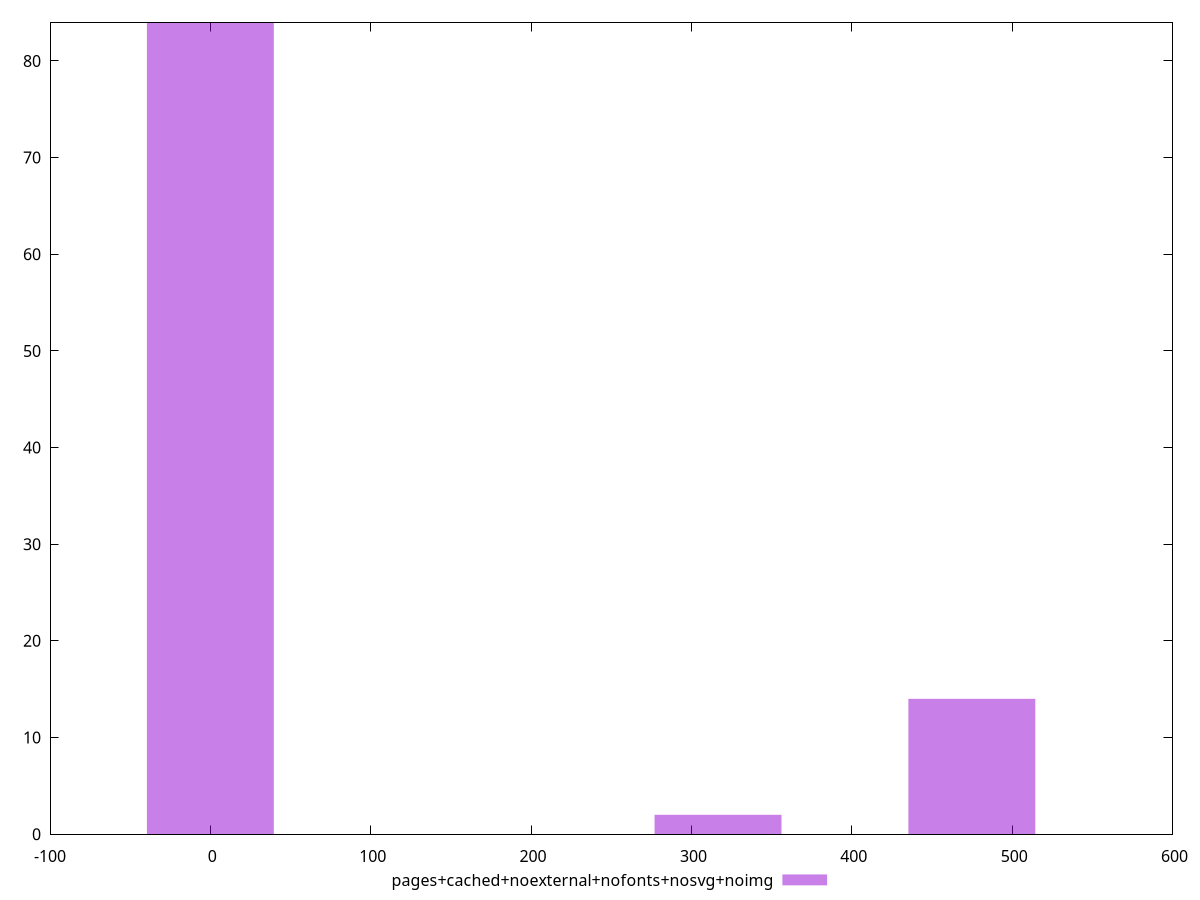 $_pagesCachedNoexternalNofontsNosvgNoimg <<EOF
0 84
474.87521068347866 14
316.58347378898577 2
EOF
set key outside below
set terminal pngcairo
set output "report_00006_2020-11-02T20-21-41.718Z/render-blocking-resources/pages+cached+noexternal+nofonts+nosvg+noimg//raw_hist.png"
set yrange [0:84]
set boxwidth 79.14586844724644
set style fill transparent solid 0.5 noborder
plot $_pagesCachedNoexternalNofontsNosvgNoimg title "pages+cached+noexternal+nofonts+nosvg+noimg" with boxes ,